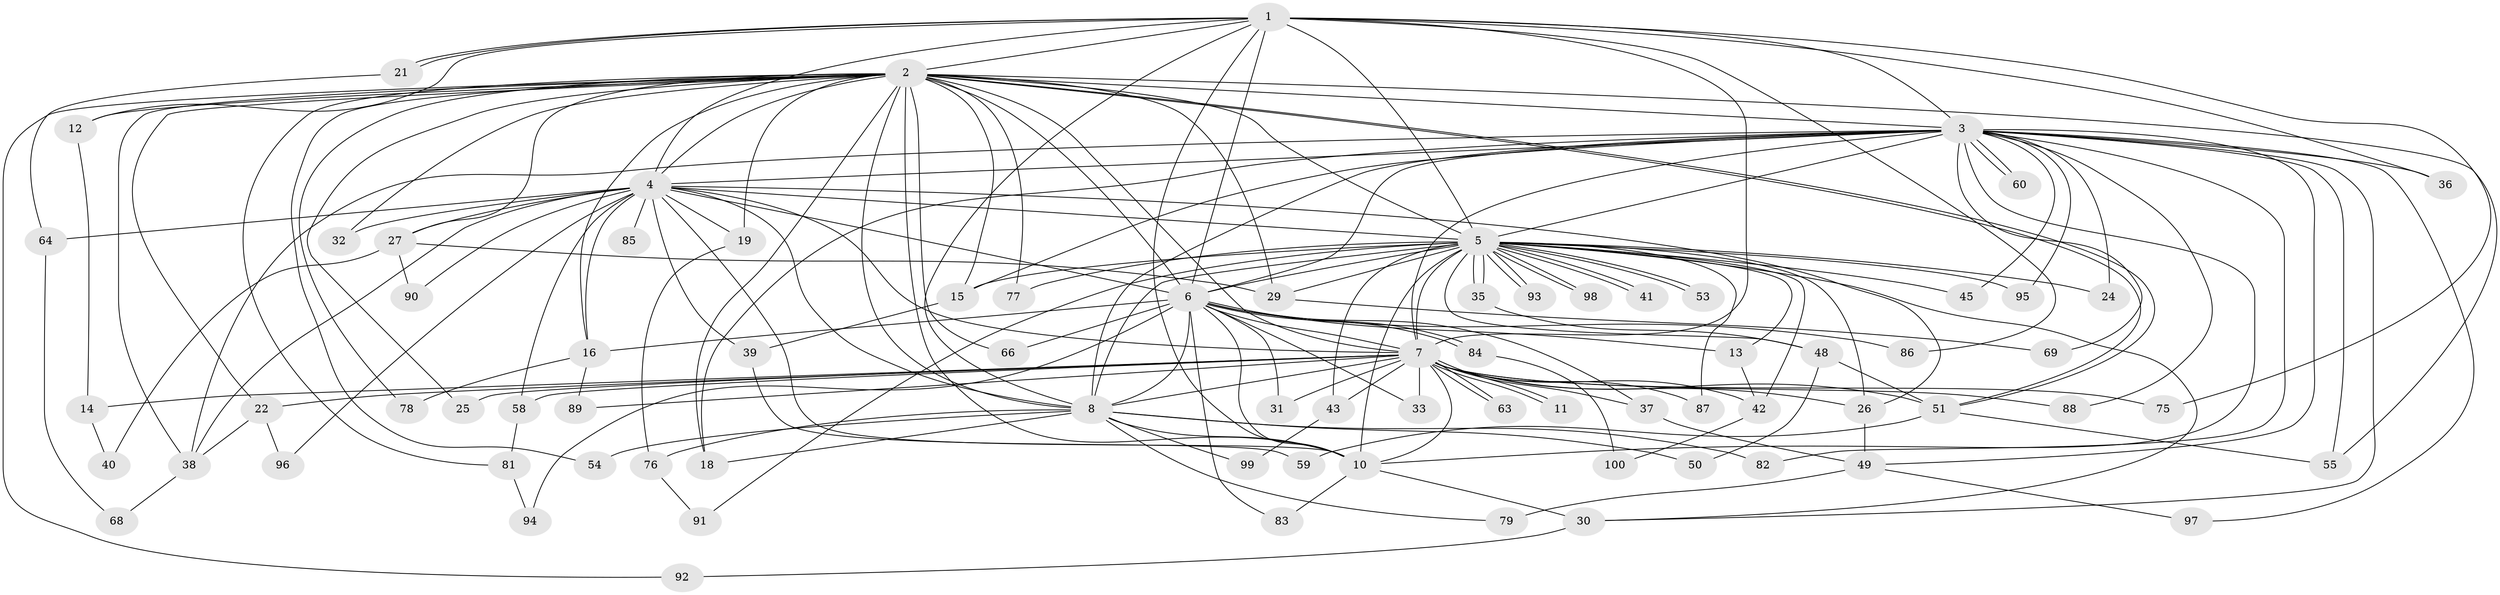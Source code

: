 // original degree distribution, {16: 0.01, 18: 0.01, 24: 0.01, 21: 0.02, 34: 0.01, 23: 0.01, 28: 0.01, 17: 0.01, 12: 0.01, 2: 0.52, 3: 0.26, 4: 0.07, 5: 0.04, 6: 0.01}
// Generated by graph-tools (version 1.1) at 2025/38/02/21/25 10:38:52]
// undirected, 78 vertices, 186 edges
graph export_dot {
graph [start="1"]
  node [color=gray90,style=filled];
  1 [super="+28"];
  2 [super="+9"];
  3 [super="+20"];
  4 [super="+46"];
  5 [super="+56"];
  6 [super="+71"];
  7 [super="+73"];
  8 [super="+65"];
  10 [super="+17"];
  11;
  12;
  13 [super="+23"];
  14;
  15 [super="+34"];
  16;
  18;
  19;
  21;
  22 [super="+70"];
  24;
  25;
  26 [super="+44"];
  27;
  29 [super="+62"];
  30 [super="+52"];
  31;
  32;
  33;
  35;
  36;
  37;
  38 [super="+61"];
  39 [super="+57"];
  40;
  41;
  42 [super="+47"];
  43;
  45;
  48 [super="+74"];
  49 [super="+72"];
  50;
  51 [super="+67"];
  53;
  54;
  55 [super="+80"];
  58;
  59;
  60;
  63;
  64;
  66;
  68;
  69;
  75;
  76;
  77;
  78;
  79;
  81;
  82;
  83;
  84;
  85;
  86;
  87;
  88;
  89;
  90;
  91;
  92;
  93;
  94;
  95;
  96;
  97;
  98;
  99;
  100;
  1 -- 2 [weight=2];
  1 -- 3;
  1 -- 4;
  1 -- 5;
  1 -- 6 [weight=2];
  1 -- 7;
  1 -- 8;
  1 -- 10;
  1 -- 12;
  1 -- 21;
  1 -- 21;
  1 -- 36;
  1 -- 75;
  1 -- 86;
  2 -- 3 [weight=2];
  2 -- 4 [weight=2];
  2 -- 5 [weight=2];
  2 -- 6 [weight=2];
  2 -- 7 [weight=3];
  2 -- 8 [weight=2];
  2 -- 10 [weight=2];
  2 -- 18;
  2 -- 19;
  2 -- 22;
  2 -- 25;
  2 -- 27;
  2 -- 32;
  2 -- 51;
  2 -- 51;
  2 -- 54;
  2 -- 66;
  2 -- 12;
  2 -- 77;
  2 -- 78;
  2 -- 15;
  2 -- 16;
  2 -- 81;
  2 -- 92;
  2 -- 29;
  2 -- 38;
  2 -- 55;
  3 -- 4;
  3 -- 5;
  3 -- 6;
  3 -- 7 [weight=2];
  3 -- 8;
  3 -- 10;
  3 -- 18;
  3 -- 24;
  3 -- 36;
  3 -- 45;
  3 -- 55;
  3 -- 60;
  3 -- 60;
  3 -- 69;
  3 -- 82;
  3 -- 88;
  3 -- 97;
  3 -- 15;
  3 -- 95;
  3 -- 38;
  3 -- 30;
  3 -- 49;
  4 -- 5;
  4 -- 6;
  4 -- 7;
  4 -- 8;
  4 -- 10;
  4 -- 19;
  4 -- 27;
  4 -- 32;
  4 -- 39;
  4 -- 58;
  4 -- 64;
  4 -- 85 [weight=2];
  4 -- 90;
  4 -- 96;
  4 -- 16;
  4 -- 38;
  4 -- 26;
  5 -- 6;
  5 -- 7;
  5 -- 8 [weight=2];
  5 -- 10 [weight=2];
  5 -- 13;
  5 -- 15;
  5 -- 24;
  5 -- 26;
  5 -- 29;
  5 -- 30;
  5 -- 35;
  5 -- 35;
  5 -- 41;
  5 -- 41;
  5 -- 43;
  5 -- 45;
  5 -- 48;
  5 -- 53;
  5 -- 53;
  5 -- 77;
  5 -- 87;
  5 -- 91;
  5 -- 93;
  5 -- 93;
  5 -- 98;
  5 -- 98;
  5 -- 42;
  5 -- 95;
  6 -- 7;
  6 -- 8;
  6 -- 10;
  6 -- 13 [weight=2];
  6 -- 16;
  6 -- 31;
  6 -- 33;
  6 -- 37;
  6 -- 66;
  6 -- 84;
  6 -- 84;
  6 -- 86;
  6 -- 94;
  6 -- 83;
  7 -- 8;
  7 -- 10;
  7 -- 11;
  7 -- 11;
  7 -- 14;
  7 -- 22;
  7 -- 25;
  7 -- 26;
  7 -- 31;
  7 -- 33;
  7 -- 37;
  7 -- 42;
  7 -- 43;
  7 -- 58;
  7 -- 63;
  7 -- 63;
  7 -- 87;
  7 -- 89;
  7 -- 88;
  7 -- 75;
  7 -- 51;
  8 -- 10;
  8 -- 50;
  8 -- 54;
  8 -- 76;
  8 -- 79;
  8 -- 82;
  8 -- 99;
  8 -- 18;
  10 -- 30;
  10 -- 83;
  12 -- 14;
  13 -- 42;
  14 -- 40;
  15 -- 39;
  16 -- 78;
  16 -- 89;
  19 -- 76;
  21 -- 64;
  22 -- 96;
  22 -- 38;
  26 -- 49;
  27 -- 40;
  27 -- 90;
  27 -- 29;
  29 -- 69;
  30 -- 92;
  35 -- 48;
  37 -- 49;
  38 -- 68;
  39 -- 59;
  42 -- 100;
  43 -- 99;
  48 -- 50;
  48 -- 51;
  49 -- 79;
  49 -- 97;
  51 -- 59;
  51 -- 55;
  58 -- 81;
  64 -- 68;
  76 -- 91;
  81 -- 94;
  84 -- 100;
}
